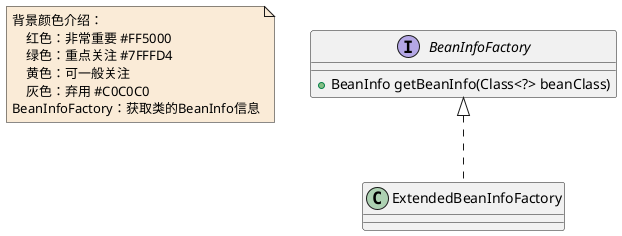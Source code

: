 @startuml

note  as N1 #FAEBD7
    背景颜色介绍：
        红色：非常重要 #FF5000
        绿色：重点关注 #7FFFD4
        黄色：可一般关注
        灰色：弃用 #C0C0C0
    BeanInfoFactory：获取类的BeanInfo信息
end note


interface BeanInfoFactory
BeanInfoFactory : +BeanInfo getBeanInfo(Class<?> beanClass)
class ExtendedBeanInfoFactory


BeanInfoFactory <|.. ExtendedBeanInfoFactory

@enduml